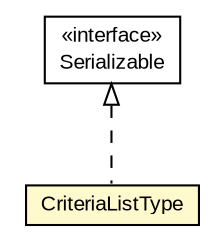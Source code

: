 #!/usr/local/bin/dot
#
# Class diagram 
# Generated by UMLGraph version R5_6-24-gf6e263 (http://www.umlgraph.org/)
#

digraph G {
	edge [fontname="arial",fontsize=10,labelfontname="arial",labelfontsize=10];
	node [fontname="arial",fontsize=10,shape=plaintext];
	nodesep=0.25;
	ranksep=0.5;
	// eu.europa.esig.jaxb.ecc.CriteriaListType
	c286432 [label=<<table title="eu.europa.esig.jaxb.ecc.CriteriaListType" border="0" cellborder="1" cellspacing="0" cellpadding="2" port="p" bgcolor="lemonChiffon" href="./CriteriaListType.html">
		<tr><td><table border="0" cellspacing="0" cellpadding="1">
<tr><td align="center" balign="center"> CriteriaListType </td></tr>
		</table></td></tr>
		</table>>, URL="./CriteriaListType.html", fontname="arial", fontcolor="black", fontsize=10.0];
	//eu.europa.esig.jaxb.ecc.CriteriaListType implements java.io.Serializable
	c286722:p -> c286432:p [dir=back,arrowtail=empty,style=dashed];
	// java.io.Serializable
	c286722 [label=<<table title="java.io.Serializable" border="0" cellborder="1" cellspacing="0" cellpadding="2" port="p" href="http://java.sun.com/j2se/1.4.2/docs/api/java/io/Serializable.html">
		<tr><td><table border="0" cellspacing="0" cellpadding="1">
<tr><td align="center" balign="center"> &#171;interface&#187; </td></tr>
<tr><td align="center" balign="center"> Serializable </td></tr>
		</table></td></tr>
		</table>>, URL="http://java.sun.com/j2se/1.4.2/docs/api/java/io/Serializable.html", fontname="arial", fontcolor="black", fontsize=10.0];
}

